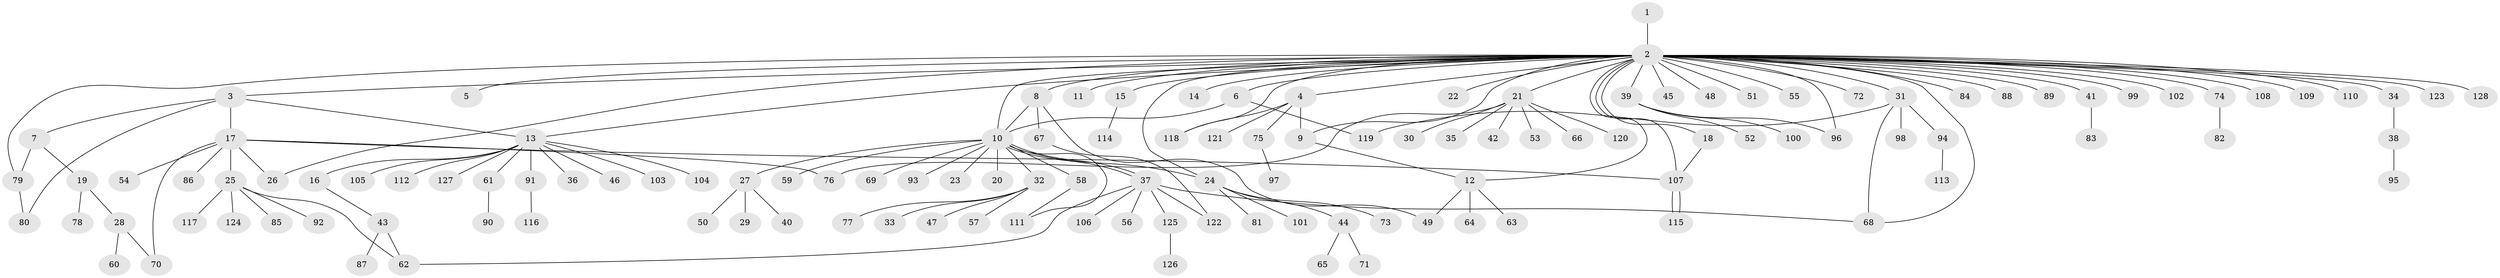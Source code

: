// Generated by graph-tools (version 1.1) at 2025/50/03/09/25 03:50:00]
// undirected, 128 vertices, 152 edges
graph export_dot {
graph [start="1"]
  node [color=gray90,style=filled];
  1;
  2;
  3;
  4;
  5;
  6;
  7;
  8;
  9;
  10;
  11;
  12;
  13;
  14;
  15;
  16;
  17;
  18;
  19;
  20;
  21;
  22;
  23;
  24;
  25;
  26;
  27;
  28;
  29;
  30;
  31;
  32;
  33;
  34;
  35;
  36;
  37;
  38;
  39;
  40;
  41;
  42;
  43;
  44;
  45;
  46;
  47;
  48;
  49;
  50;
  51;
  52;
  53;
  54;
  55;
  56;
  57;
  58;
  59;
  60;
  61;
  62;
  63;
  64;
  65;
  66;
  67;
  68;
  69;
  70;
  71;
  72;
  73;
  74;
  75;
  76;
  77;
  78;
  79;
  80;
  81;
  82;
  83;
  84;
  85;
  86;
  87;
  88;
  89;
  90;
  91;
  92;
  93;
  94;
  95;
  96;
  97;
  98;
  99;
  100;
  101;
  102;
  103;
  104;
  105;
  106;
  107;
  108;
  109;
  110;
  111;
  112;
  113;
  114;
  115;
  116;
  117;
  118;
  119;
  120;
  121;
  122;
  123;
  124;
  125;
  126;
  127;
  128;
  1 -- 2;
  2 -- 3;
  2 -- 4;
  2 -- 5;
  2 -- 6;
  2 -- 8;
  2 -- 9;
  2 -- 10;
  2 -- 11;
  2 -- 12;
  2 -- 13;
  2 -- 14;
  2 -- 15;
  2 -- 18;
  2 -- 21;
  2 -- 22;
  2 -- 24;
  2 -- 26;
  2 -- 31;
  2 -- 34;
  2 -- 39;
  2 -- 41;
  2 -- 45;
  2 -- 48;
  2 -- 51;
  2 -- 55;
  2 -- 68;
  2 -- 72;
  2 -- 74;
  2 -- 79;
  2 -- 84;
  2 -- 88;
  2 -- 89;
  2 -- 96;
  2 -- 99;
  2 -- 102;
  2 -- 107;
  2 -- 108;
  2 -- 109;
  2 -- 110;
  2 -- 118;
  2 -- 123;
  2 -- 128;
  3 -- 7;
  3 -- 13;
  3 -- 17;
  3 -- 80;
  4 -- 9;
  4 -- 75;
  4 -- 118;
  4 -- 121;
  6 -- 10;
  6 -- 119;
  7 -- 19;
  7 -- 79;
  8 -- 10;
  8 -- 49;
  8 -- 67;
  9 -- 12;
  10 -- 20;
  10 -- 23;
  10 -- 24;
  10 -- 27;
  10 -- 32;
  10 -- 37;
  10 -- 37;
  10 -- 58;
  10 -- 59;
  10 -- 69;
  10 -- 93;
  10 -- 111;
  12 -- 49;
  12 -- 63;
  12 -- 64;
  13 -- 16;
  13 -- 36;
  13 -- 46;
  13 -- 61;
  13 -- 91;
  13 -- 103;
  13 -- 104;
  13 -- 105;
  13 -- 112;
  13 -- 127;
  15 -- 114;
  16 -- 43;
  17 -- 25;
  17 -- 26;
  17 -- 54;
  17 -- 70;
  17 -- 76;
  17 -- 86;
  17 -- 107;
  18 -- 107;
  19 -- 28;
  19 -- 78;
  21 -- 30;
  21 -- 35;
  21 -- 42;
  21 -- 53;
  21 -- 66;
  21 -- 76;
  21 -- 120;
  24 -- 44;
  24 -- 73;
  24 -- 81;
  24 -- 101;
  25 -- 62;
  25 -- 85;
  25 -- 92;
  25 -- 117;
  25 -- 124;
  27 -- 29;
  27 -- 40;
  27 -- 50;
  28 -- 60;
  28 -- 70;
  31 -- 68;
  31 -- 94;
  31 -- 98;
  31 -- 119;
  32 -- 33;
  32 -- 47;
  32 -- 57;
  32 -- 77;
  34 -- 38;
  37 -- 56;
  37 -- 62;
  37 -- 68;
  37 -- 106;
  37 -- 122;
  37 -- 125;
  38 -- 95;
  39 -- 52;
  39 -- 96;
  39 -- 100;
  41 -- 83;
  43 -- 62;
  43 -- 87;
  44 -- 65;
  44 -- 71;
  58 -- 111;
  61 -- 90;
  67 -- 122;
  74 -- 82;
  75 -- 97;
  79 -- 80;
  91 -- 116;
  94 -- 113;
  107 -- 115;
  107 -- 115;
  125 -- 126;
}
